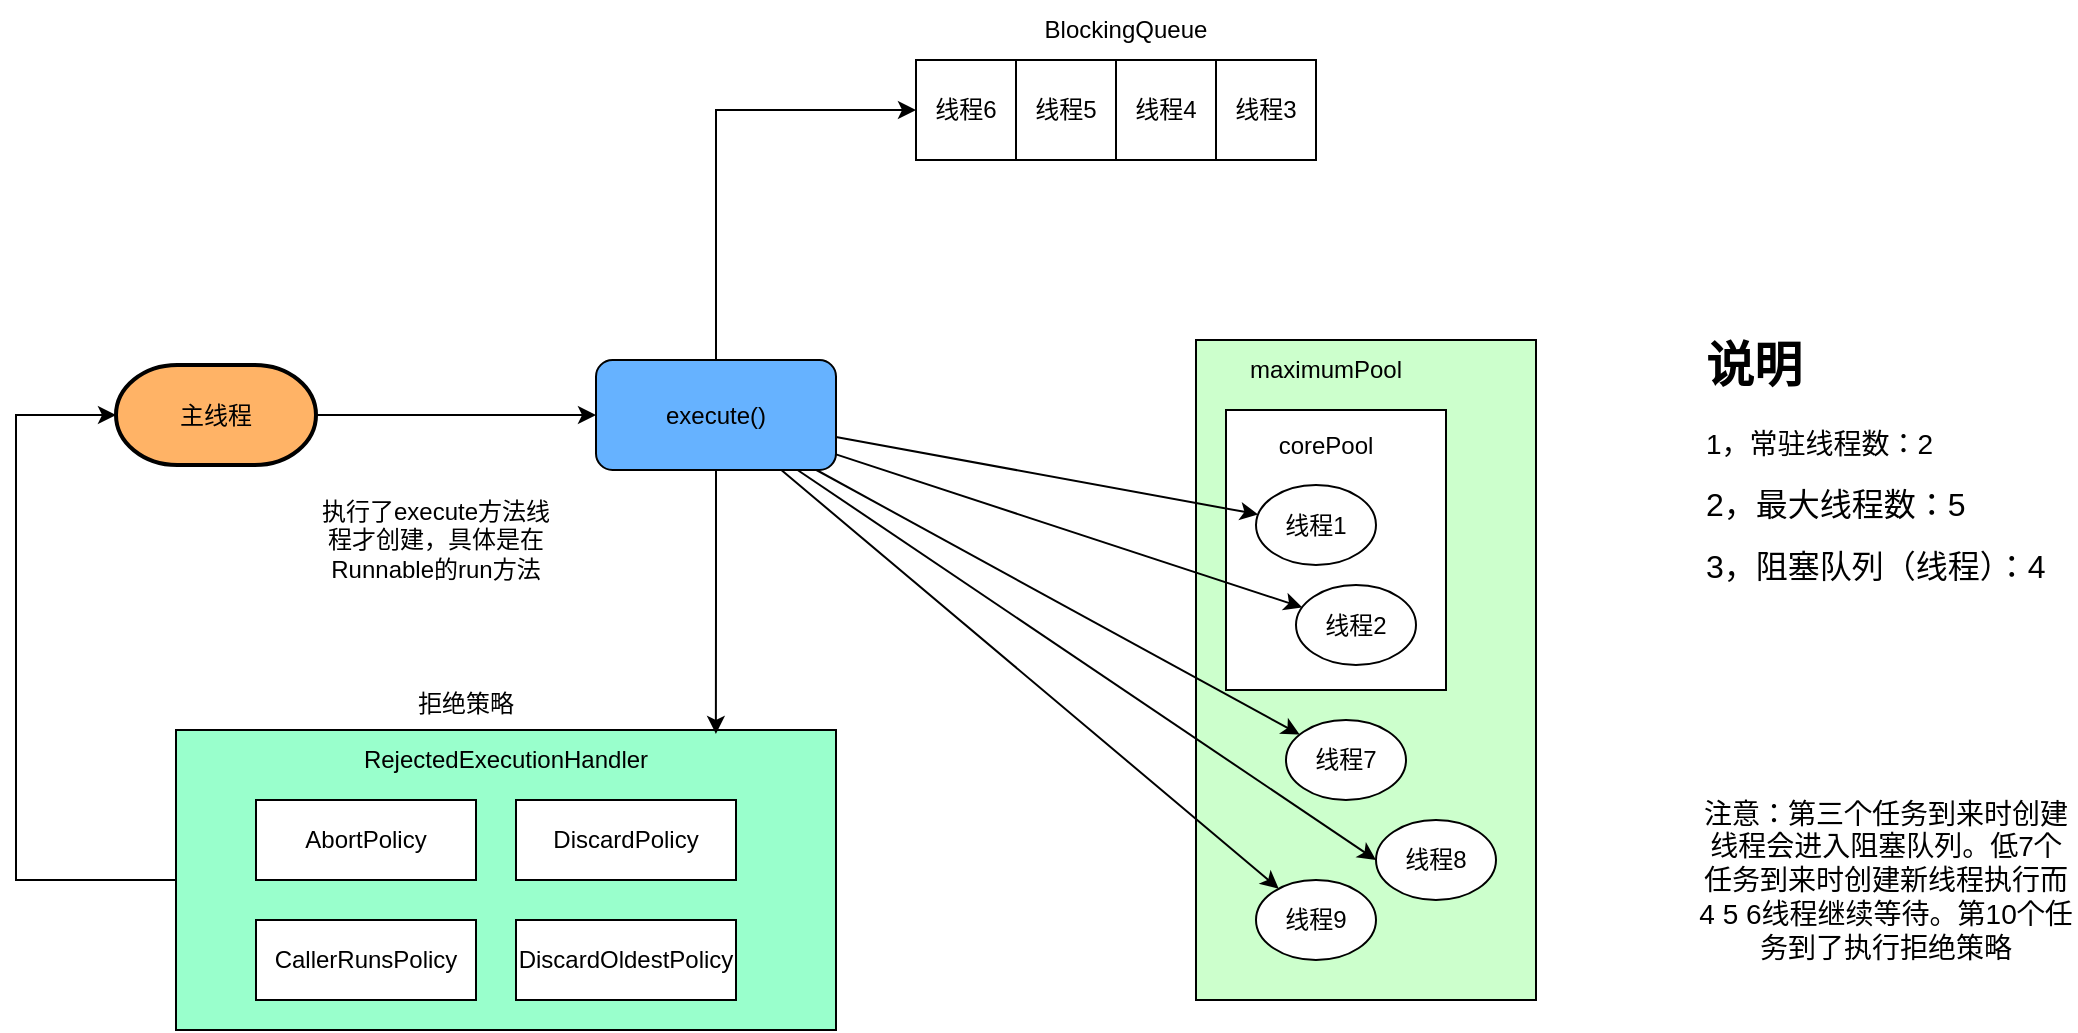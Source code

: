 <mxfile version="15.2.7" type="device"><diagram id="ozX6EIL61QkBJDNcGB9w" name="第 1 页"><mxGraphModel dx="870" dy="795" grid="1" gridSize="10" guides="1" tooltips="1" connect="1" arrows="1" fold="1" page="1" pageScale="1" pageWidth="1600" pageHeight="1200" math="0" shadow="0"><root><mxCell id="0"/><mxCell id="1" parent="0"/><mxCell id="VGyNNOgqSy0zOG8-POfJ-27" style="edgeStyle=orthogonalEdgeStyle;rounded=0;orthogonalLoop=1;jettySize=auto;html=1;" edge="1" parent="1" source="VGyNNOgqSy0zOG8-POfJ-1" target="VGyNNOgqSy0zOG8-POfJ-2"><mxGeometry relative="1" as="geometry"/></mxCell><mxCell id="VGyNNOgqSy0zOG8-POfJ-1" value="主线程" style="strokeWidth=2;html=1;shape=mxgraph.flowchart.terminator;whiteSpace=wrap;fillColor=#FFB366;" vertex="1" parent="1"><mxGeometry x="100" y="332.5" width="100" height="50" as="geometry"/></mxCell><mxCell id="VGyNNOgqSy0zOG8-POfJ-48" style="edgeStyle=orthogonalEdgeStyle;rounded=0;orthogonalLoop=1;jettySize=auto;html=1;entryX=0;entryY=0.5;entryDx=0;entryDy=0;" edge="1" parent="1" source="VGyNNOgqSy0zOG8-POfJ-2" target="VGyNNOgqSy0zOG8-POfJ-21"><mxGeometry relative="1" as="geometry"><Array as="points"><mxPoint x="400" y="205"/></Array></mxGeometry></mxCell><mxCell id="VGyNNOgqSy0zOG8-POfJ-2" value="execute()" style="rounded=1;whiteSpace=wrap;html=1;fillColor=#66B2FF;" vertex="1" parent="1"><mxGeometry x="340" y="330" width="120" height="55" as="geometry"/></mxCell><mxCell id="VGyNNOgqSy0zOG8-POfJ-3" value="" style="rounded=0;whiteSpace=wrap;html=1;fillColor=#CCFFCC;" vertex="1" parent="1"><mxGeometry x="640" y="320" width="170" height="330" as="geometry"/></mxCell><mxCell id="VGyNNOgqSy0zOG8-POfJ-4" value="" style="rounded=0;whiteSpace=wrap;html=1;" vertex="1" parent="1"><mxGeometry x="655" y="355" width="110" height="140" as="geometry"/></mxCell><mxCell id="VGyNNOgqSy0zOG8-POfJ-5" value="线程1" style="ellipse;whiteSpace=wrap;html=1;" vertex="1" parent="1"><mxGeometry x="670" y="392.5" width="60" height="40" as="geometry"/></mxCell><mxCell id="VGyNNOgqSy0zOG8-POfJ-6" value="线程2" style="ellipse;whiteSpace=wrap;html=1;" vertex="1" parent="1"><mxGeometry x="690" y="442.5" width="60" height="40" as="geometry"/></mxCell><mxCell id="VGyNNOgqSy0zOG8-POfJ-7" value="corePool" style="text;html=1;strokeColor=none;fillColor=none;align=center;verticalAlign=middle;whiteSpace=wrap;rounded=0;" vertex="1" parent="1"><mxGeometry x="685" y="362.5" width="40" height="20" as="geometry"/></mxCell><mxCell id="VGyNNOgqSy0zOG8-POfJ-8" value="maximumPool" style="text;html=1;strokeColor=none;fillColor=none;align=center;verticalAlign=middle;whiteSpace=wrap;rounded=0;" vertex="1" parent="1"><mxGeometry x="665" y="320" width="80" height="30" as="geometry"/></mxCell><mxCell id="VGyNNOgqSy0zOG8-POfJ-9" value="线程7" style="ellipse;whiteSpace=wrap;html=1;" vertex="1" parent="1"><mxGeometry x="685" y="510" width="60" height="40" as="geometry"/></mxCell><mxCell id="VGyNNOgqSy0zOG8-POfJ-12" value="线程8" style="ellipse;whiteSpace=wrap;html=1;" vertex="1" parent="1"><mxGeometry x="730" y="560" width="60" height="40" as="geometry"/></mxCell><mxCell id="VGyNNOgqSy0zOG8-POfJ-13" value="线程9" style="ellipse;whiteSpace=wrap;html=1;" vertex="1" parent="1"><mxGeometry x="670" y="590" width="60" height="40" as="geometry"/></mxCell><mxCell id="VGyNNOgqSy0zOG8-POfJ-49" style="edgeStyle=orthogonalEdgeStyle;rounded=0;orthogonalLoop=1;jettySize=auto;html=1;entryX=0;entryY=0.5;entryDx=0;entryDy=0;entryPerimeter=0;" edge="1" parent="1" source="VGyNNOgqSy0zOG8-POfJ-14" target="VGyNNOgqSy0zOG8-POfJ-1"><mxGeometry relative="1" as="geometry"><Array as="points"><mxPoint x="50" y="590"/><mxPoint x="50" y="358"/></Array></mxGeometry></mxCell><mxCell id="VGyNNOgqSy0zOG8-POfJ-14" value="" style="rounded=0;whiteSpace=wrap;html=1;fillColor=#99FFCC;" vertex="1" parent="1"><mxGeometry x="130" y="515" width="330" height="150" as="geometry"/></mxCell><mxCell id="VGyNNOgqSy0zOG8-POfJ-16" value="AbortPolicy" style="rounded=0;whiteSpace=wrap;html=1;" vertex="1" parent="1"><mxGeometry x="170" y="550" width="110" height="40" as="geometry"/></mxCell><mxCell id="VGyNNOgqSy0zOG8-POfJ-17" value="DiscardPolicy" style="rounded=0;whiteSpace=wrap;html=1;" vertex="1" parent="1"><mxGeometry x="300" y="550" width="110" height="40" as="geometry"/></mxCell><mxCell id="VGyNNOgqSy0zOG8-POfJ-18" value="CallerRunsPolicy" style="rounded=0;whiteSpace=wrap;html=1;" vertex="1" parent="1"><mxGeometry x="170" y="610" width="110" height="40" as="geometry"/></mxCell><mxCell id="VGyNNOgqSy0zOG8-POfJ-19" value="DiscardOldestPolicy" style="rounded=0;whiteSpace=wrap;html=1;" vertex="1" parent="1"><mxGeometry x="300" y="610" width="110" height="40" as="geometry"/></mxCell><mxCell id="VGyNNOgqSy0zOG8-POfJ-20" value="RejectedExecutionHandler" style="text;html=1;strokeColor=none;fillColor=none;align=center;verticalAlign=middle;whiteSpace=wrap;rounded=0;" vertex="1" parent="1"><mxGeometry x="210" y="515" width="170" height="30" as="geometry"/></mxCell><mxCell id="VGyNNOgqSy0zOG8-POfJ-21" value="&lt;span&gt;线程6&lt;/span&gt;" style="whiteSpace=wrap;html=1;aspect=fixed;" vertex="1" parent="1"><mxGeometry x="500" y="180" width="50" height="50" as="geometry"/></mxCell><mxCell id="VGyNNOgqSy0zOG8-POfJ-23" value="&lt;span&gt;线程5&lt;/span&gt;" style="whiteSpace=wrap;html=1;aspect=fixed;" vertex="1" parent="1"><mxGeometry x="550" y="180" width="50" height="50" as="geometry"/></mxCell><mxCell id="VGyNNOgqSy0zOG8-POfJ-24" value="&lt;span&gt;线程4&lt;/span&gt;" style="whiteSpace=wrap;html=1;aspect=fixed;" vertex="1" parent="1"><mxGeometry x="600" y="180" width="50" height="50" as="geometry"/></mxCell><mxCell id="VGyNNOgqSy0zOG8-POfJ-25" value="&lt;span&gt;线程3&lt;/span&gt;" style="whiteSpace=wrap;html=1;aspect=fixed;" vertex="1" parent="1"><mxGeometry x="650" y="180" width="50" height="50" as="geometry"/></mxCell><mxCell id="VGyNNOgqSy0zOG8-POfJ-26" value="BlockingQueue" style="text;html=1;strokeColor=none;fillColor=none;align=center;verticalAlign=middle;whiteSpace=wrap;rounded=0;" vertex="1" parent="1"><mxGeometry x="550" y="150" width="110" height="30" as="geometry"/></mxCell><mxCell id="VGyNNOgqSy0zOG8-POfJ-29" style="edgeStyle=orthogonalEdgeStyle;rounded=0;orthogonalLoop=1;jettySize=auto;html=1;entryX=0.818;entryY=0.013;entryDx=0;entryDy=0;entryPerimeter=0;" edge="1" parent="1" source="VGyNNOgqSy0zOG8-POfJ-2" target="VGyNNOgqSy0zOG8-POfJ-14"><mxGeometry relative="1" as="geometry"/></mxCell><mxCell id="VGyNNOgqSy0zOG8-POfJ-30" style="edgeStyle=none;rounded=0;orthogonalLoop=1;jettySize=auto;html=1;" edge="1" parent="1" source="VGyNNOgqSy0zOG8-POfJ-2" target="VGyNNOgqSy0zOG8-POfJ-5"><mxGeometry relative="1" as="geometry"/></mxCell><mxCell id="VGyNNOgqSy0zOG8-POfJ-31" style="edgeStyle=none;rounded=0;orthogonalLoop=1;jettySize=auto;html=1;" edge="1" parent="1" source="VGyNNOgqSy0zOG8-POfJ-2" target="VGyNNOgqSy0zOG8-POfJ-6"><mxGeometry relative="1" as="geometry"/></mxCell><mxCell id="VGyNNOgqSy0zOG8-POfJ-32" style="edgeStyle=none;rounded=0;orthogonalLoop=1;jettySize=auto;html=1;" edge="1" parent="1" source="VGyNNOgqSy0zOG8-POfJ-2" target="VGyNNOgqSy0zOG8-POfJ-9"><mxGeometry relative="1" as="geometry"/></mxCell><mxCell id="VGyNNOgqSy0zOG8-POfJ-33" style="edgeStyle=none;rounded=0;orthogonalLoop=1;jettySize=auto;html=1;entryX=0;entryY=0.5;entryDx=0;entryDy=0;" edge="1" parent="1" source="VGyNNOgqSy0zOG8-POfJ-2" target="VGyNNOgqSy0zOG8-POfJ-12"><mxGeometry relative="1" as="geometry"/></mxCell><mxCell id="VGyNNOgqSy0zOG8-POfJ-36" style="edgeStyle=none;rounded=0;orthogonalLoop=1;jettySize=auto;html=1;" edge="1" parent="1" source="VGyNNOgqSy0zOG8-POfJ-2" target="VGyNNOgqSy0zOG8-POfJ-13"><mxGeometry relative="1" as="geometry"/></mxCell><mxCell id="VGyNNOgqSy0zOG8-POfJ-37" value="执行了execute方法线程才创建，具体是在Runnable的run方法" style="text;html=1;strokeColor=none;fillColor=none;align=center;verticalAlign=middle;whiteSpace=wrap;rounded=0;" vertex="1" parent="1"><mxGeometry x="200" y="392.5" width="120" height="55" as="geometry"/></mxCell><mxCell id="VGyNNOgqSy0zOG8-POfJ-38" value="&lt;h1&gt;说明&lt;/h1&gt;&lt;p&gt;&lt;font style=&quot;font-size: 14px&quot;&gt;1，常驻线程数：2&lt;/font&gt;&lt;/p&gt;&lt;p&gt;&lt;font size=&quot;3&quot;&gt;2，最大线程数：5&lt;/font&gt;&lt;/p&gt;&lt;p&gt;&lt;font size=&quot;3&quot;&gt;3，阻塞队列（线程）：4&lt;/font&gt;&lt;/p&gt;" style="text;html=1;strokeColor=none;fillColor=none;spacing=5;spacingTop=-20;whiteSpace=wrap;overflow=hidden;rounded=0;" vertex="1" parent="1"><mxGeometry x="890" y="313" width="190" height="177" as="geometry"/></mxCell><mxCell id="VGyNNOgqSy0zOG8-POfJ-43" value="&lt;font style=&quot;font-size: 14px&quot;&gt;注意：第三个任务到来时创建线程会进入阻塞队列。低7个任务到来时创建新线程执行而4 5 6线程继续等待。第10个任务到了执行拒绝策略&lt;/font&gt;" style="text;html=1;strokeColor=none;fillColor=none;align=center;verticalAlign=middle;whiteSpace=wrap;rounded=0;" vertex="1" parent="1"><mxGeometry x="890" y="520" width="190" height="140" as="geometry"/></mxCell><mxCell id="VGyNNOgqSy0zOG8-POfJ-44" value="拒绝策略" style="text;html=1;strokeColor=none;fillColor=none;align=center;verticalAlign=middle;whiteSpace=wrap;rounded=0;" vertex="1" parent="1"><mxGeometry x="210" y="488" width="130" height="27" as="geometry"/></mxCell></root></mxGraphModel></diagram></mxfile>